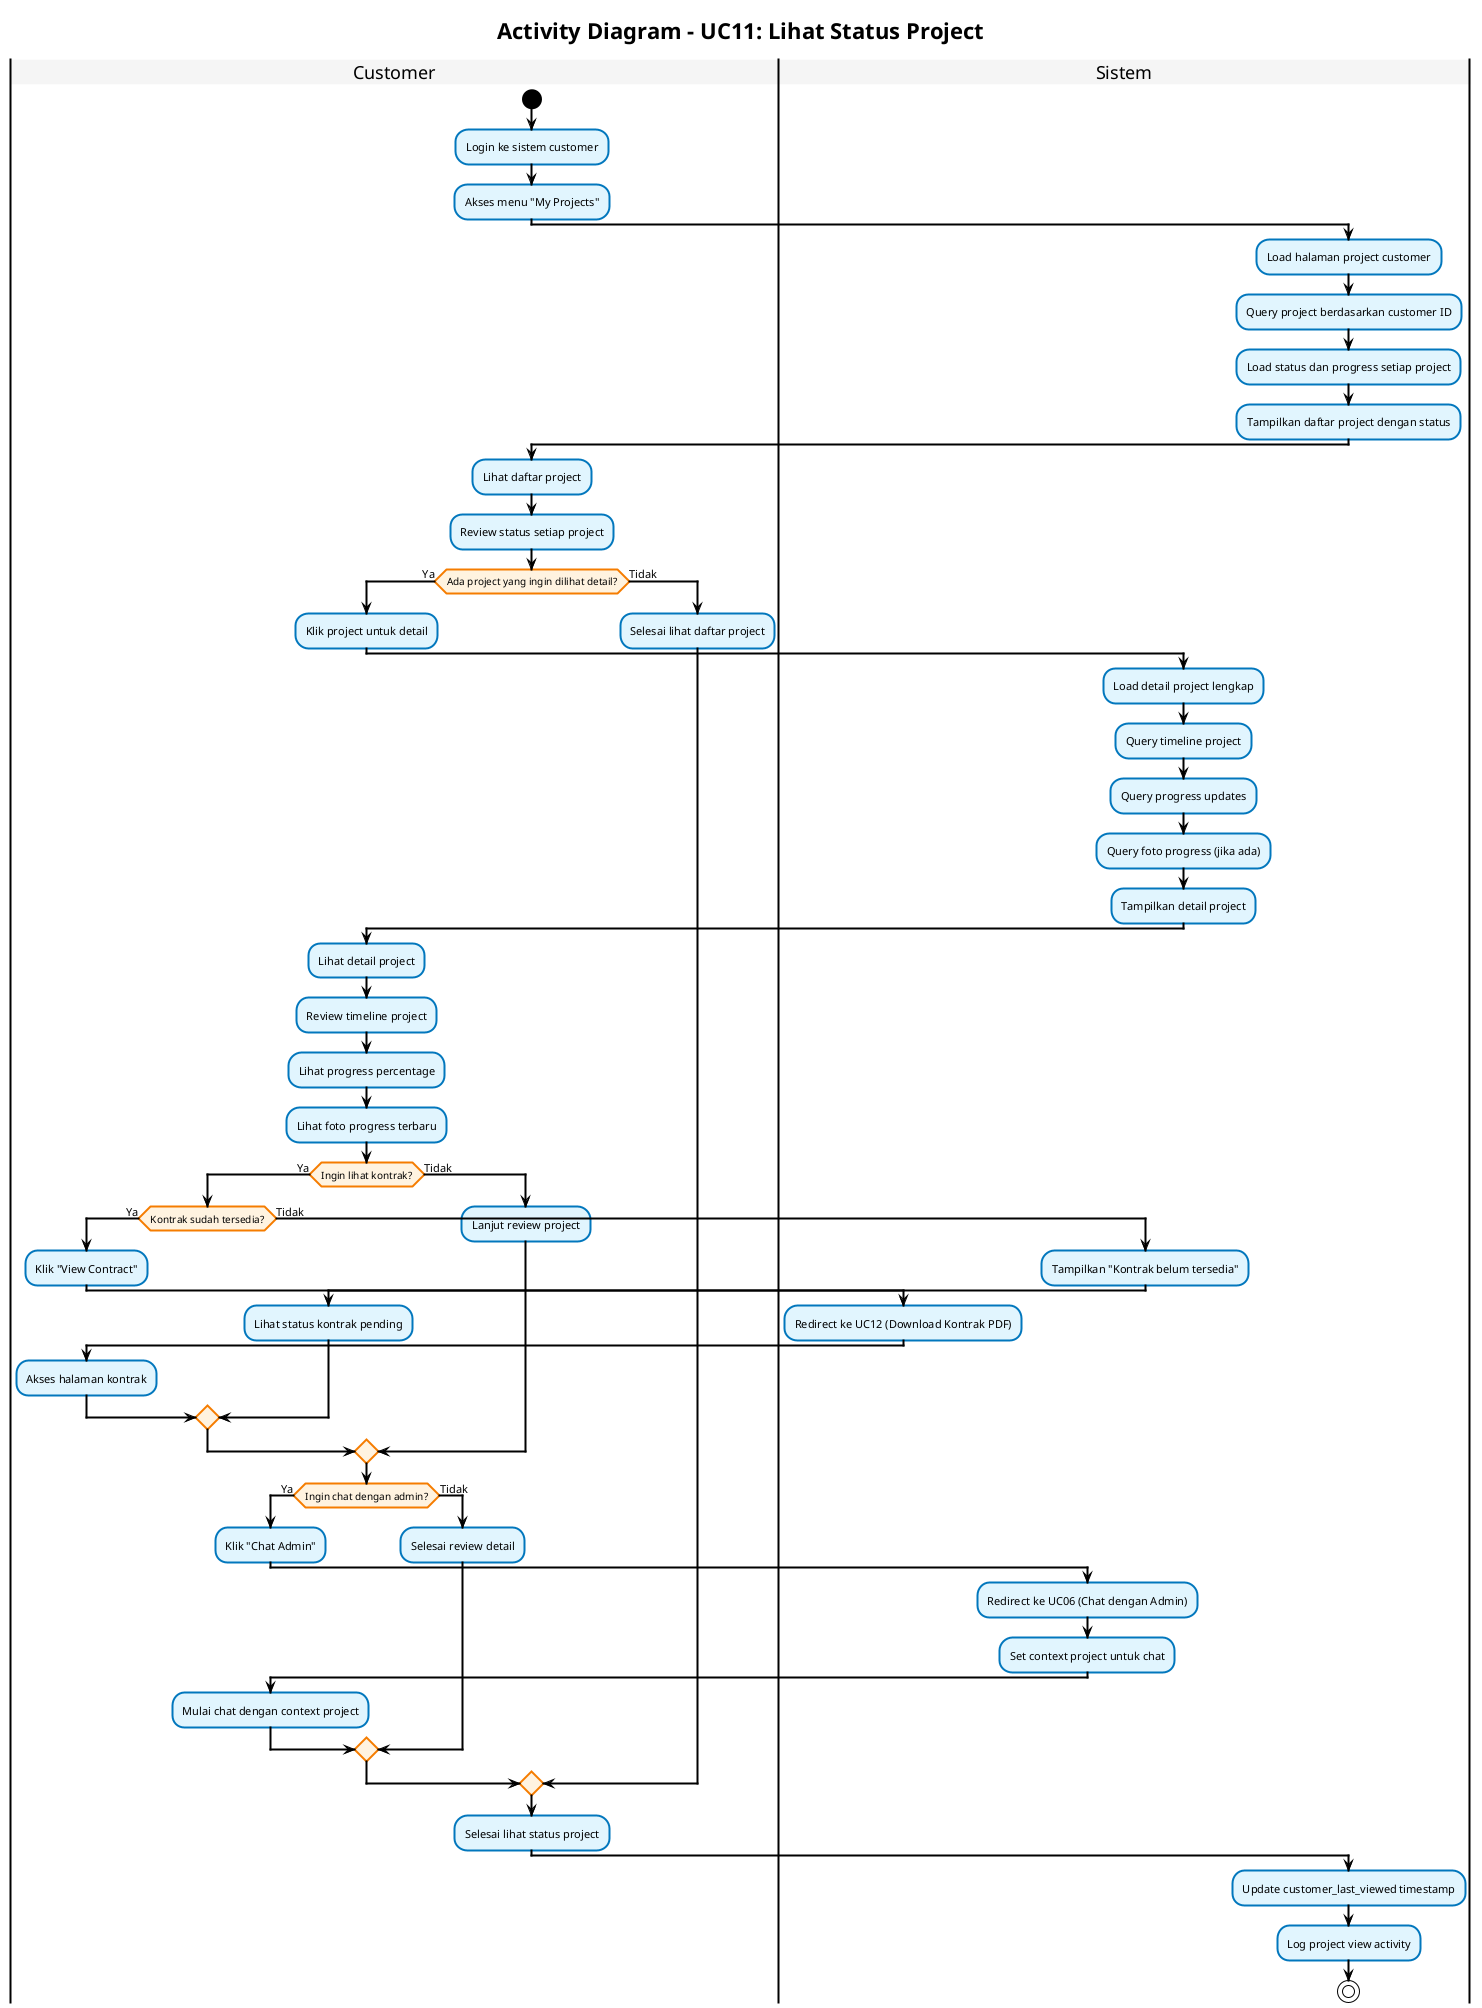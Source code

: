 @startuml

!theme plain
skinparam backgroundColor white
skinparam shadowing false
skinparam handwritten false

' Styling UML BPMN yang tegas dan standar
skinparam activity {
    BackgroundColor #E1F5FE
    BorderColor #0277BD
    BorderThickness 2
    FontSize 11
}

skinparam activityDiamond {
    BackgroundColor #FFF3E0
    BorderColor #F57C00
    BorderThickness 2
    FontSize 10
}

skinparam activityStart {
    Color black
}

skinparam activityEnd {
    Color black
}

skinparam arrow {
    Color black
    Thickness 2
}

skinparam swimlane {
    BorderColor black
    BorderThickness 2
    TitleBackgroundColor #F5F5F5
}

skinparam linetype ortho
skinparam nodesep 20
skinparam ranksep 30

title **Activity Diagram - UC11: Lihat Status Project**

|Customer|
start
:Login ke sistem customer;
:Akses menu "My Projects";

|Sistem|
:Load halaman project customer;
:Query project berdasarkan customer ID;
:Load status dan progress setiap project;
:Tampilkan daftar project dengan status;

|Customer|
:Lihat daftar project;
:Review status setiap project;

if (Ada project yang ingin dilihat detail?) then (Ya)
  :Klik project untuk detail;
  
  |Sistem|
  :Load detail project lengkap;
  :Query timeline project;
  :Query progress updates;
  :Query foto progress (jika ada);
  :Tampilkan detail project;
  
  |Customer|
  :Lihat detail project;
  :Review timeline project;
  :Lihat progress percentage;
  :Lihat foto progress terbaru;
  
  if (Ingin lihat kontrak?) then (Ya)
    if (Kontrak sudah tersedia?) then (Ya)
      :Klik "View Contract";
      
      |Sistem|
      :Redirect ke UC12 (Download Kontrak PDF);
      
      |Customer|
      :Akses halaman kontrak;
    else (Tidak)
      |Sistem|
      :Tampilkan "Kontrak belum tersedia";
      
      |Customer|
      :Lihat status kontrak pending;
    endif
  else (Tidak)
    :Lanjut review project;
  endif
  
  if (Ingin chat dengan admin?) then (Ya)
    :Klik "Chat Admin";
    
    |Sistem|
    :Redirect ke UC06 (Chat dengan Admin);
    :Set context project untuk chat;
    
    |Customer|
    :Mulai chat dengan context project;
  else (Tidak)
    :Selesai review detail;
  endif
else (Tidak)
  :Selesai lihat daftar project;
endif

' MERGE POINT - All paths converge here
|Customer|
:Selesai lihat status project;

|Sistem|
:Update customer_last_viewed timestamp;
:Log project view activity;
' SINGLE END POINT
stop

@enduml
